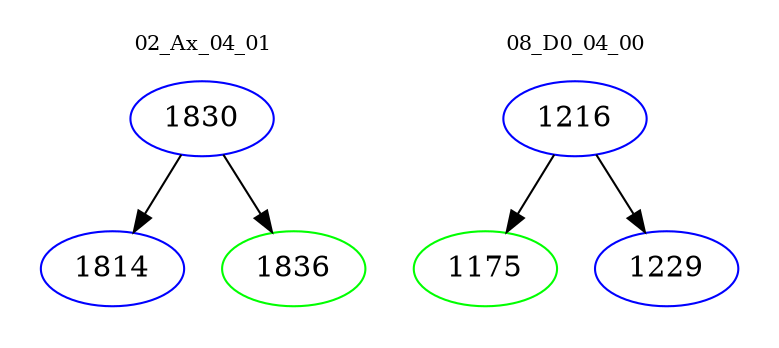 digraph{
subgraph cluster_0 {
color = white
label = "02_Ax_04_01";
fontsize=10;
T0_1830 [label="1830", color="blue"]
T0_1830 -> T0_1814 [color="black"]
T0_1814 [label="1814", color="blue"]
T0_1830 -> T0_1836 [color="black"]
T0_1836 [label="1836", color="green"]
}
subgraph cluster_1 {
color = white
label = "08_D0_04_00";
fontsize=10;
T1_1216 [label="1216", color="blue"]
T1_1216 -> T1_1175 [color="black"]
T1_1175 [label="1175", color="green"]
T1_1216 -> T1_1229 [color="black"]
T1_1229 [label="1229", color="blue"]
}
}
